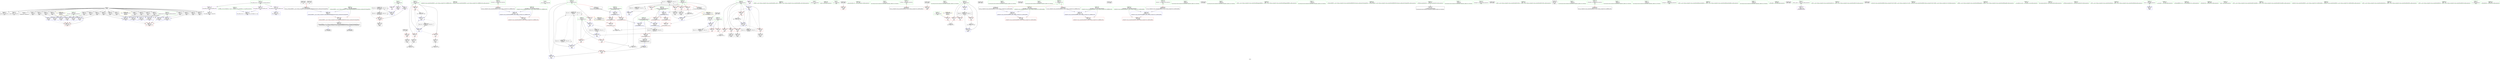 digraph "SVFG" {
	label="SVFG";

	Node0x562f6c498550 [shape=record,color=grey,label="{NodeID: 0\nNullPtr}"];
	Node0x562f6c498550 -> Node0x562f6c4bb5e0[style=solid];
	Node0x562f6c498550 -> Node0x562f6c4bb6e0[style=solid];
	Node0x562f6c498550 -> Node0x562f6c4bb7b0[style=solid];
	Node0x562f6c498550 -> Node0x562f6c4bb880[style=solid];
	Node0x562f6c498550 -> Node0x562f6c4bb950[style=solid];
	Node0x562f6c498550 -> Node0x562f6c4bba20[style=solid];
	Node0x562f6c498550 -> Node0x562f6c4bbaf0[style=solid];
	Node0x562f6c498550 -> Node0x562f6c4bbbc0[style=solid];
	Node0x562f6c498550 -> Node0x562f6c4bbc90[style=solid];
	Node0x562f6c498550 -> Node0x562f6c4bbd60[style=solid];
	Node0x562f6c498550 -> Node0x562f6c4bbe30[style=solid];
	Node0x562f6c498550 -> Node0x562f6c4bbf00[style=solid];
	Node0x562f6c498550 -> Node0x562f6c4bbfd0[style=solid];
	Node0x562f6c498550 -> Node0x562f6c4bc0a0[style=solid];
	Node0x562f6c498550 -> Node0x562f6c4bc170[style=solid];
	Node0x562f6c498550 -> Node0x562f6c4bc240[style=solid];
	Node0x562f6c498550 -> Node0x562f6c4bc310[style=solid];
	Node0x562f6c498550 -> Node0x562f6c4bc3e0[style=solid];
	Node0x562f6c498550 -> Node0x562f6c4bc4b0[style=solid];
	Node0x562f6c498550 -> Node0x562f6c4bc580[style=solid];
	Node0x562f6c498550 -> Node0x562f6c4bc650[style=solid];
	Node0x562f6c498550 -> Node0x562f6c4c0c50[style=solid];
	Node0x562f6c4bca90 [shape=record,color=blue,label="{NodeID: 194\n398\<--397\n__t.addr\<--__t\n_ZSt4moveIRNSt7__cxx1112basic_stringIcSt11char_traitsIcESaIcEEEEONSt16remove_referenceIT_E4typeEOS8_\n}"];
	Node0x562f6c4bca90 -> Node0x562f6c4c0980[style=dashed];
	Node0x562f6c4b9260 [shape=record,color=purple,label="{NodeID: 111\n180\<--8\narrayidx25\<--v\nmain\n}"];
	Node0x562f6c4b9260 -> Node0x562f6c4bfe20[style=solid];
	Node0x562f6c4b7d10 [shape=record,color=green,label="{NodeID: 28\n52\<--53\nexn.slot\<--exn.slot_field_insensitive\nmain\n}"];
	Node0x562f6c4b7d10 -> Node0x562f6c4bed10[style=solid];
	Node0x562f6c4b7d10 -> Node0x562f6c4c14a0[style=solid];
	Node0x562f6c4b7d10 -> Node0x562f6c4c1980[style=solid];
	Node0x562f6c4b7d10 -> Node0x562f6c4c1b20[style=solid];
	Node0x562f6c4b7d10 -> Node0x562f6c4c1cc0[style=solid];
	Node0x562f6c4b7d10 -> Node0x562f6c4c1e60[style=solid];
	Node0x562f6c4b7d10 -> Node0x562f6c4c2000[style=solid];
	Node0x562f6c4bfc80 [shape=record,color=red,label="{NodeID: 139\n135\<--132\n\<--call12\nmain\n}"];
	Node0x562f6c4bfc80 -> Node0x562f6c4b98c0[style=solid];
	Node0x562f6c4ba660 [shape=record,color=green,label="{NodeID: 56\n237\<--238\n_ZStplIcSt11char_traitsIcESaIcEENSt7__cxx1112basic_stringIT_T0_T1_EERKS8_OS8_\<--_ZStplIcSt11char_traitsIcESaIcEENSt7__cxx1112basic_stringIT_T0_T1_EERKS8_OS8__field_insensitive\n}"];
	Node0x562f6c4f7cc0 [shape=record,color=black,label="{NodeID: 416\n375 = PHI(78, )\n2nd arg _ZStplIcSt11char_traitsIcESaIcEENSt7__cxx1112basic_stringIT_T0_T1_EERKS8_OS8_ }"];
	Node0x562f6c4f7cc0 -> Node0x562f6c4bc9c0[style=solid];
	Node0x562f6c4c13d0 [shape=record,color=blue,label="{NodeID: 167\n148\<--150\narrayidx\<--\nmain\n}"];
	Node0x562f6c4c13d0 -> Node0x562f6c4dea40[style=dashed];
	Node0x562f6c4bbf00 [shape=record,color=black,label="{NodeID: 84\n222\<--3\n\<--dummyVal\nmain\n}"];
	Node0x562f6c4bbf00 -> Node0x562f6c4c1cc0[style=solid];
	Node0x562f6c498780 [shape=record,color=green,label="{NodeID: 1\n7\<--1\n__dso_handle\<--dummyObj\nGlob }"];
	Node0x562f6c4e1550 [shape=record,color=yellow,style=double,label="{NodeID: 361\n20V_1 = ENCHI(MR_20V_0)\npts\{65 \}\nFun[_ZSt3minIiERKT_S2_S2_]}"];
	Node0x562f6c4e1550 -> Node0x562f6c4c04a0[style=dashed];
	Node0x562f6c4b9330 [shape=record,color=purple,label="{NodeID: 112\n268\<--12\n\<--.str\nmain\n}"];
	Node0x562f6c4b7de0 [shape=record,color=green,label="{NodeID: 29\n54\<--55\nehselector.slot\<--ehselector.slot_field_insensitive\nmain\n}"];
	Node0x562f6c4b7de0 -> Node0x562f6c4bede0[style=solid];
	Node0x562f6c4b7de0 -> Node0x562f6c4c1570[style=solid];
	Node0x562f6c4b7de0 -> Node0x562f6c4c1a50[style=solid];
	Node0x562f6c4b7de0 -> Node0x562f6c4c1bf0[style=solid];
	Node0x562f6c4b7de0 -> Node0x562f6c4c1d90[style=solid];
	Node0x562f6c4b7de0 -> Node0x562f6c4c1f30[style=solid];
	Node0x562f6c4b7de0 -> Node0x562f6c4c20d0[style=solid];
	Node0x562f6c4bfd50 [shape=record,color=red,label="{NodeID: 140\n144\<--141\n\<--call17\nmain\n}"];
	Node0x562f6c4bfd50 -> Node0x562f6c4c1300[style=solid];
	Node0x562f6c4ba760 [shape=record,color=green,label="{NodeID: 57\n266\<--267\n_ZNKSt7__cxx1112basic_stringIcSt11char_traitsIcESaIcEE5c_strEv\<--_ZNKSt7__cxx1112basic_stringIcSt11char_traitsIcESaIcEE5c_strEv_field_insensitive\n}"];
	Node0x562f6c4c14a0 [shape=record,color=blue,label="{NodeID: 168\n52\<--153\nexn.slot\<--\nmain\n}"];
	Node0x562f6c4c14a0 -> Node0x562f6c4bed10[style=dashed];
	Node0x562f6c4bbfd0 [shape=record,color=black,label="{NodeID: 85\n224\<--3\n\<--dummyVal\nmain\n}"];
	Node0x562f6c4bbfd0 -> Node0x562f6c4c1d90[style=solid];
	Node0x562f6c498810 [shape=record,color=green,label="{NodeID: 2\n11\<--1\n_ZSt3cin\<--dummyObj\nGlob }"];
	Node0x562f6c4b9400 [shape=record,color=purple,label="{NodeID: 113\n417\<--14\nllvm.global_ctors_0\<--llvm.global_ctors\nGlob }"];
	Node0x562f6c4b9400 -> Node0x562f6c4c0a50[style=solid];
	Node0x562f6c4b7eb0 [shape=record,color=green,label="{NodeID: 30\n56\<--57\nn\<--n_field_insensitive\nmain\n}"];
	Node0x562f6c4b7eb0 -> Node0x562f6c4beeb0[style=solid];
	Node0x562f6c4b7eb0 -> Node0x562f6c4bef80[style=solid];
	Node0x562f6c4b7eb0 -> Node0x562f6c4c0ef0[style=solid];
	Node0x562f6c4bfe20 [shape=record,color=red,label="{NodeID: 141\n181\<--180\n\<--arrayidx25\nmain\n}"];
	Node0x562f6c4bfe20 -> Node0x562f6c4b9c00[style=solid];
	Node0x562f6c4ba860 [shape=record,color=green,label="{NodeID: 58\n270\<--271\nprintf\<--printf_field_insensitive\n}"];
	Node0x562f6c4c1570 [shape=record,color=blue,label="{NodeID: 169\n54\<--155\nehselector.slot\<--\nmain\n}"];
	Node0x562f6c4c1570 -> Node0x562f6c4bede0[style=dashed];
	Node0x562f6c4bc0a0 [shape=record,color=black,label="{NodeID: 86\n244\<--3\n\<--dummyVal\nmain\n}"];
	Node0x562f6c499070 [shape=record,color=green,label="{NodeID: 3\n12\<--1\n.str\<--dummyObj\nGlob }"];
	Node0x562f6c4b94d0 [shape=record,color=purple,label="{NodeID: 114\n418\<--14\nllvm.global_ctors_1\<--llvm.global_ctors\nGlob }"];
	Node0x562f6c4b94d0 -> Node0x562f6c4c0b50[style=solid];
	Node0x562f6c4b7f80 [shape=record,color=green,label="{NodeID: 31\n58\<--59\nla\<--la_field_insensitive\nmain\n}"];
	Node0x562f6c4b7f80 -> Node0x562f6c4bf050[style=solid];
	Node0x562f6c4b7f80 -> Node0x562f6c4bf120[style=solid];
	Node0x562f6c4b7f80 -> Node0x562f6c4c0fc0[style=solid];
	Node0x562f6c4b7f80 -> Node0x562f6c4c1710[style=solid];
	Node0x562f6c4bfef0 [shape=record,color=red,label="{NodeID: 142\n187\<--186\n\<--call31\nmain\n}"];
	Node0x562f6c4ba960 [shape=record,color=green,label="{NodeID: 59\n297\<--298\n__gxx_personality_v0\<--__gxx_personality_v0_field_insensitive\n}"];
	Node0x562f6c4c1640 [shape=record,color=blue,label="{NodeID: 170\n64\<--160\ni\<--inc\nmain\n}"];
	Node0x562f6c4c1640 -> Node0x562f6c4de540[style=dashed];
	Node0x562f6c4bc170 [shape=record,color=black,label="{NodeID: 87\n245\<--3\n\<--dummyVal\nmain\n}"];
	Node0x562f6c4bc170 -> Node0x562f6c4c1e60[style=solid];
	Node0x562f6c499100 [shape=record,color=green,label="{NodeID: 4\n15\<--1\n\<--dummyObj\nCan only get source location for instruction, argument, global var or function.}"];
	Node0x562f6c4be910 [shape=record,color=purple,label="{NodeID: 115\n419\<--14\nllvm.global_ctors_2\<--llvm.global_ctors\nGlob }"];
	Node0x562f6c4be910 -> Node0x562f6c4c0c50[style=solid];
	Node0x562f6c4b8050 [shape=record,color=green,label="{NodeID: 32\n60\<--61\nc\<--c_field_insensitive\nmain\n}"];
	Node0x562f6c4b8050 -> Node0x562f6c4bf1f0[style=solid];
	Node0x562f6c4b8050 -> Node0x562f6c4bf2c0[style=solid];
	Node0x562f6c4b8050 -> Node0x562f6c4bf390[style=solid];
	Node0x562f6c4b8050 -> Node0x562f6c4c1090[style=solid];
	Node0x562f6c4b8050 -> Node0x562f6c4c17e0[style=solid];
	Node0x562f6c4f3ce0 [shape=record,color=black,label="{NodeID: 392\n337 = PHI(70, )\n0th arg _ZStplIcSt11char_traitsIcESaIcEENSt7__cxx1112basic_stringIT_T0_T1_EEOS8_RKS8_ }"];
	Node0x562f6c4bffc0 [shape=record,color=red,label="{NodeID: 143\n233\<--232\n\<--call42\nmain\n}"];
	Node0x562f6c4baa60 [shape=record,color=green,label="{NodeID: 60\n314\<--315\nretval\<--retval_field_insensitive\n_ZSt3minIiERKT_S2_S2_\n}"];
	Node0x562f6c4baa60 -> Node0x562f6c4c0090[style=solid];
	Node0x562f6c4baa60 -> Node0x562f6c4c24e0[style=solid];
	Node0x562f6c4baa60 -> Node0x562f6c4c25b0[style=solid];
	Node0x562f6c4c1710 [shape=record,color=blue,label="{NodeID: 171\n58\<--163\nla\<--\nmain\n}"];
	Node0x562f6c4c1710 -> Node0x562f6c4bf050[style=dashed];
	Node0x562f6c4c1710 -> Node0x562f6c4bf120[style=dashed];
	Node0x562f6c4c1710 -> Node0x562f6c4c1710[style=dashed];
	Node0x562f6c4c1710 -> Node0x562f6c4d7150[style=dashed];
	Node0x562f6c4bc240 [shape=record,color=black,label="{NodeID: 88\n247\<--3\n\<--dummyVal\nmain\n}"];
	Node0x562f6c4bc240 -> Node0x562f6c4c1f30[style=solid];
	Node0x562f6c4991c0 [shape=record,color=green,label="{NodeID: 5\n83\<--1\n\<--dummyObj\nCan only get source location for instruction, argument, global var or function.}"];
	Node0x562f6c4d6940 [shape=record,color=yellow,style=double,label="{NodeID: 365\n18V_1 = ENCHI(MR_18V_0)\npts\{63 \}\nFun[_ZSt3minIiERKT_S2_S2_]}"];
	Node0x562f6c4d6940 -> Node0x562f6c4c0570[style=dashed];
	Node0x562f6c4be9d0 [shape=record,color=red,label="{NodeID: 116\n91\<--46\n\<--_\nmain\n}"];
	Node0x562f6c4be9d0 -> Node0x562f6c4c9790[style=solid];
	Node0x562f6c4b8120 [shape=record,color=green,label="{NodeID: 33\n62\<--63\ncur\<--cur_field_insensitive\nmain\n|{|<s3>9}}"];
	Node0x562f6c4b8120 -> Node0x562f6c4bf460[style=solid];
	Node0x562f6c4b8120 -> Node0x562f6c4c1160[style=solid];
	Node0x562f6c4b8120 -> Node0x562f6c4c1300[style=solid];
	Node0x562f6c4b8120:s3 -> Node0x562f6c4f7850[style=solid,color=red];
	Node0x562f6c4f3db0 [shape=record,color=black,label="{NodeID: 393\n269 = PHI()\n}"];
	Node0x562f6c4c0090 [shape=record,color=red,label="{NodeID: 144\n334\<--314\n\<--retval\n_ZSt3minIiERKT_S2_S2_\n}"];
	Node0x562f6c4c0090 -> Node0x562f6c4b8e50[style=solid];
	Node0x562f6c4bab30 [shape=record,color=green,label="{NodeID: 61\n316\<--317\n__a.addr\<--__a.addr_field_insensitive\n_ZSt3minIiERKT_S2_S2_\n}"];
	Node0x562f6c4bab30 -> Node0x562f6c4c0160[style=solid];
	Node0x562f6c4bab30 -> Node0x562f6c4c0230[style=solid];
	Node0x562f6c4bab30 -> Node0x562f6c4c2340[style=solid];
	Node0x562f6c4c17e0 [shape=record,color=blue,label="{NodeID: 172\n60\<--167\nc\<--dec\nmain\n}"];
	Node0x562f6c4c17e0 -> Node0x562f6c4bf1f0[style=dashed];
	Node0x562f6c4c17e0 -> Node0x562f6c4bf2c0[style=dashed];
	Node0x562f6c4c17e0 -> Node0x562f6c4bf390[style=dashed];
	Node0x562f6c4c17e0 -> Node0x562f6c4c17e0[style=dashed];
	Node0x562f6c4c17e0 -> Node0x562f6c4d7240[style=dashed];
	Node0x562f6c4bc310 [shape=record,color=black,label="{NodeID: 89\n250\<--3\n\<--dummyVal\nmain\n}"];
	Node0x562f6c499280 [shape=record,color=green,label="{NodeID: 6\n88\<--1\n\<--dummyObj\nCan only get source location for instruction, argument, global var or function.}"];
	Node0x562f6c4beaa0 [shape=record,color=red,label="{NodeID: 117\n90\<--48\n\<--__\nmain\n}"];
	Node0x562f6c4beaa0 -> Node0x562f6c4c9790[style=solid];
	Node0x562f6c4b81f0 [shape=record,color=green,label="{NodeID: 34\n64\<--65\ni\<--i_field_insensitive\nmain\n|{|<s6>9}}"];
	Node0x562f6c4b81f0 -> Node0x562f6c4bf530[style=solid];
	Node0x562f6c4b81f0 -> Node0x562f6c4bf600[style=solid];
	Node0x562f6c4b81f0 -> Node0x562f6c4bf6d0[style=solid];
	Node0x562f6c4b81f0 -> Node0x562f6c4bf7a0[style=solid];
	Node0x562f6c4b81f0 -> Node0x562f6c4c1230[style=solid];
	Node0x562f6c4b81f0 -> Node0x562f6c4c1640[style=solid];
	Node0x562f6c4b81f0:s6 -> Node0x562f6c4f7960[style=solid,color=red];
	Node0x562f6c4f6350 [shape=record,color=black,label="{NodeID: 394\n84 = PHI()\n}"];
	Node0x562f6c4c0160 [shape=record,color=red,label="{NodeID: 145\n324\<--316\n\<--__a.addr\n_ZSt3minIiERKT_S2_S2_\n}"];
	Node0x562f6c4c0160 -> Node0x562f6c4c0570[style=solid];
	Node0x562f6c4bac00 [shape=record,color=green,label="{NodeID: 62\n318\<--319\n__b.addr\<--__b.addr_field_insensitive\n_ZSt3minIiERKT_S2_S2_\n}"];
	Node0x562f6c4bac00 -> Node0x562f6c4c0300[style=solid];
	Node0x562f6c4bac00 -> Node0x562f6c4c03d0[style=solid];
	Node0x562f6c4bac00 -> Node0x562f6c4c2410[style=solid];
	Node0x562f6c4c18b0 [shape=record,color=blue,label="{NodeID: 173\n68\<--83\ni20\<--\nmain\n}"];
	Node0x562f6c4c18b0 -> Node0x562f6c4bf870[style=dashed];
	Node0x562f6c4c18b0 -> Node0x562f6c4bf940[style=dashed];
	Node0x562f6c4c18b0 -> Node0x562f6c4bfa10[style=dashed];
	Node0x562f6c4c18b0 -> Node0x562f6c4bfae0[style=dashed];
	Node0x562f6c4c18b0 -> Node0x562f6c4bfbb0[style=dashed];
	Node0x562f6c4c18b0 -> Node0x562f6c4c21a0[style=dashed];
	Node0x562f6c4c18b0 -> Node0x562f6c4d8140[style=dashed];
	Node0x562f6c4bc3e0 [shape=record,color=black,label="{NodeID: 90\n251\<--3\n\<--dummyVal\nmain\n}"];
	Node0x562f6c4bc3e0 -> Node0x562f6c4c2000[style=solid];
	Node0x562f6c4981a0 [shape=record,color=green,label="{NodeID: 7\n107\<--1\n\<--dummyObj\nCan only get source location for instruction, argument, global var or function.}"];
	Node0x562f6c4beb70 [shape=record,color=red,label="{NodeID: 118\n264\<--48\n\<--__\nmain\n}"];
	Node0x562f6c4b82c0 [shape=record,color=green,label="{NodeID: 35\n66\<--67\nt\<--t_field_insensitive\nmain\n|{<s0>14|<s1>24}}"];
	Node0x562f6c4b82c0:s0 -> Node0x562f6c4f7500[style=solid,color=red];
	Node0x562f6c4b82c0:s1 -> Node0x562f6c4f7b80[style=solid,color=red];
	Node0x562f6c4f6450 [shape=record,color=black,label="{NodeID: 395\n97 = PHI()\n}"];
	Node0x562f6c4c0230 [shape=record,color=red,label="{NodeID: 146\n331\<--316\n\<--__a.addr\n_ZSt3minIiERKT_S2_S2_\n}"];
	Node0x562f6c4c0230 -> Node0x562f6c4c25b0[style=solid];
	Node0x562f6c4bacd0 [shape=record,color=green,label="{NodeID: 63\n340\<--341\n__lhs.addr\<--__lhs.addr_field_insensitive\n_ZStplIcSt11char_traitsIcESaIcEENSt7__cxx1112basic_stringIT_T0_T1_EEOS8_RKS8_\n}"];
	Node0x562f6c4bacd0 -> Node0x562f6c4c0640[style=solid];
	Node0x562f6c4bacd0 -> Node0x562f6c4c2680[style=solid];
	Node0x562f6c4de040 [shape=record,color=black,label="{NodeID: 340\nMR_18V_5 = PHI(MR_18V_7, MR_18V_4, )\npts\{63 \}\n|{|<s6>9}}"];
	Node0x562f6c4de040 -> Node0x562f6c4bf460[style=dashed];
	Node0x562f6c4de040 -> Node0x562f6c4bfd50[style=dashed];
	Node0x562f6c4de040 -> Node0x562f6c4c1160[style=dashed];
	Node0x562f6c4de040 -> Node0x562f6c4c1300[style=dashed];
	Node0x562f6c4de040 -> Node0x562f6c4d7740[style=dashed];
	Node0x562f6c4de040 -> Node0x562f6c4de040[style=dashed];
	Node0x562f6c4de040:s6 -> Node0x562f6c4d6940[style=dashed,color=red];
	Node0x562f6c4c1980 [shape=record,color=blue,label="{NodeID: 174\n52\<--210\nexn.slot\<--\nmain\n}"];
	Node0x562f6c4c1980 -> Node0x562f6c4bed10[style=dashed];
	Node0x562f6c4bc4b0 [shape=record,color=black,label="{NodeID: 91\n253\<--3\n\<--dummyVal\nmain\n}"];
	Node0x562f6c4bc4b0 -> Node0x562f6c4c20d0[style=solid];
	Node0x562f6c498230 [shape=record,color=green,label="{NodeID: 8\n108\<--1\n\<--dummyObj\nCan only get source location for instruction, argument, global var or function.}"];
	Node0x562f6c4bec40 [shape=record,color=red,label="{NodeID: 119\n275\<--48\n\<--__\nmain\n}"];
	Node0x562f6c4bec40 -> Node0x562f6c4c8d10[style=solid];
	Node0x562f6c4b8390 [shape=record,color=green,label="{NodeID: 36\n68\<--69\ni20\<--i20_field_insensitive\nmain\n}"];
	Node0x562f6c4b8390 -> Node0x562f6c4bf870[style=solid];
	Node0x562f6c4b8390 -> Node0x562f6c4bf940[style=solid];
	Node0x562f6c4b8390 -> Node0x562f6c4bfa10[style=solid];
	Node0x562f6c4b8390 -> Node0x562f6c4bfae0[style=solid];
	Node0x562f6c4b8390 -> Node0x562f6c4bfbb0[style=solid];
	Node0x562f6c4b8390 -> Node0x562f6c4c18b0[style=solid];
	Node0x562f6c4b8390 -> Node0x562f6c4c21a0[style=solid];
	Node0x562f6c4f6550 [shape=record,color=black,label="{NodeID: 396\n26 = PHI()\n}"];
	Node0x562f6c4c0300 [shape=record,color=red,label="{NodeID: 147\n322\<--318\n\<--__b.addr\n_ZSt3minIiERKT_S2_S2_\n}"];
	Node0x562f6c4c0300 -> Node0x562f6c4c04a0[style=solid];
	Node0x562f6c4bada0 [shape=record,color=green,label="{NodeID: 64\n342\<--343\n__rhs.addr\<--__rhs.addr_field_insensitive\n_ZStplIcSt11char_traitsIcESaIcEENSt7__cxx1112basic_stringIT_T0_T1_EEOS8_RKS8_\n}"];
	Node0x562f6c4bada0 -> Node0x562f6c4c0710[style=solid];
	Node0x562f6c4bada0 -> Node0x562f6c4c2750[style=solid];
	Node0x562f6c4de540 [shape=record,color=black,label="{NodeID: 341\nMR_20V_5 = PHI(MR_20V_6, MR_20V_4, )\npts\{65 \}\n|{|<s8>9}}"];
	Node0x562f6c4de540 -> Node0x562f6c4bf530[style=dashed];
	Node0x562f6c4de540 -> Node0x562f6c4bf600[style=dashed];
	Node0x562f6c4de540 -> Node0x562f6c4bf6d0[style=dashed];
	Node0x562f6c4de540 -> Node0x562f6c4bf7a0[style=dashed];
	Node0x562f6c4de540 -> Node0x562f6c4bfd50[style=dashed];
	Node0x562f6c4de540 -> Node0x562f6c4c1230[style=dashed];
	Node0x562f6c4de540 -> Node0x562f6c4c1640[style=dashed];
	Node0x562f6c4de540 -> Node0x562f6c4d7c40[style=dashed];
	Node0x562f6c4de540:s8 -> Node0x562f6c4e1550[style=dashed,color=red];
	Node0x562f6c4c1a50 [shape=record,color=blue,label="{NodeID: 175\n54\<--212\nehselector.slot\<--\nmain\n}"];
	Node0x562f6c4c1a50 -> Node0x562f6c4bede0[style=dashed];
	Node0x562f6c4bc580 [shape=record,color=black,label="{NodeID: 92\n286\<--3\nlpad.val\<--dummyVal\nmain\n}"];
	Node0x562f6c4982f0 [shape=record,color=green,label="{NodeID: 9\n109\<--1\n\<--dummyObj\nCan only get source location for instruction, argument, global var or function.}"];
	Node0x562f6c4bed10 [shape=record,color=red,label="{NodeID: 120\n284\<--52\nexn\<--exn.slot\nmain\n}"];
	Node0x562f6c4b8460 [shape=record,color=green,label="{NodeID: 37\n70\<--71\nref.tmp\<--ref.tmp_field_insensitive\nmain\n|{<s0>14}}"];
	Node0x562f6c4b8460:s0 -> Node0x562f6c4f3ce0[style=solid,color=red];
	Node0x562f6c4f6650 [shape=record,color=black,label="{NodeID: 397\n141 = PHI(311, )\n}"];
	Node0x562f6c4f6650 -> Node0x562f6c4bfd50[style=solid];
	Node0x562f6c4c03d0 [shape=record,color=red,label="{NodeID: 148\n328\<--318\n\<--__b.addr\n_ZSt3minIiERKT_S2_S2_\n}"];
	Node0x562f6c4c03d0 -> Node0x562f6c4c24e0[style=solid];
	Node0x562f6c4bae70 [shape=record,color=green,label="{NodeID: 65\n349\<--350\n_ZNSt7__cxx1112basic_stringIcSt11char_traitsIcESaIcEE6appendERKS4_\<--_ZNSt7__cxx1112basic_stringIcSt11char_traitsIcESaIcEE6appendERKS4__field_insensitive\n}"];
	Node0x562f6c4dea40 [shape=record,color=black,label="{NodeID: 342\nMR_24V_4 = PHI(MR_24V_6, MR_24V_3, )\npts\{100000 \}\n}"];
	Node0x562f6c4dea40 -> Node0x562f6c4bfe20[style=dashed];
	Node0x562f6c4dea40 -> Node0x562f6c4c13d0[style=dashed];
	Node0x562f6c4dea40 -> Node0x562f6c4d8640[style=dashed];
	Node0x562f6c4dea40 -> Node0x562f6c4dea40[style=dashed];
	Node0x562f6c4c1b20 [shape=record,color=blue,label="{NodeID: 176\n52\<--216\nexn.slot\<--\nmain\n}"];
	Node0x562f6c4c1b20 -> Node0x562f6c4bed10[style=dashed];
	Node0x562f6c4bc650 [shape=record,color=black,label="{NodeID: 93\n287\<--3\nlpad.val63\<--dummyVal\nmain\n}"];
	Node0x562f6c4983b0 [shape=record,color=green,label="{NodeID: 10\n115\<--1\n\<--dummyObj\nCan only get source location for instruction, argument, global var or function.}"];
	Node0x562f6c4bede0 [shape=record,color=red,label="{NodeID: 121\n285\<--54\nsel\<--ehselector.slot\nmain\n}"];
	Node0x562f6c4b8530 [shape=record,color=green,label="{NodeID: 38\n72\<--73\nref.tmp27\<--ref.tmp27_field_insensitive\nmain\n|{<s0>14}}"];
	Node0x562f6c4b8530:s0 -> Node0x562f6c4f73c0[style=solid,color=red];
	Node0x562f6c4f6840 [shape=record,color=black,label="{NodeID: 398\n232 = PHI()\n}"];
	Node0x562f6c4f6840 -> Node0x562f6c4bffc0[style=solid];
	Node0x562f6c4d5f40 [shape=record,color=black,label="{NodeID: 315\nMR_6V_3 = PHI(MR_6V_4, MR_6V_2, )\npts\{49 \}\n}"];
	Node0x562f6c4d5f40 -> Node0x562f6c4beaa0[style=dashed];
	Node0x562f6c4d5f40 -> Node0x562f6c4beb70[style=dashed];
	Node0x562f6c4d5f40 -> Node0x562f6c4bec40[style=dashed];
	Node0x562f6c4d5f40 -> Node0x562f6c4c2270[style=dashed];
	Node0x562f6c4c04a0 [shape=record,color=red,label="{NodeID: 149\n323\<--322\n\<--\n_ZSt3minIiERKT_S2_S2_\n}"];
	Node0x562f6c4c04a0 -> Node0x562f6c4c9610[style=solid];
	Node0x562f6c4baf70 [shape=record,color=green,label="{NodeID: 66\n352\<--353\n_ZSt4moveIRNSt7__cxx1112basic_stringIcSt11char_traitsIcESaIcEEEEONSt16remove_referenceIT_E4typeEOS8_\<--_ZSt4moveIRNSt7__cxx1112basic_stringIcSt11char_traitsIcESaIcEEEEONSt16remove_referenceIT_E4typeEOS8__field_insensitive\n}"];
	Node0x562f6c4def40 [shape=record,color=black,label="{NodeID: 343\nMR_28V_3 = PHI(MR_28V_4, MR_28V_2, )\npts\{315 \}\n}"];
	Node0x562f6c4def40 -> Node0x562f6c4c0090[style=dashed];
	Node0x562f6c4c1bf0 [shape=record,color=blue,label="{NodeID: 177\n54\<--218\nehselector.slot\<--\nmain\n}"];
	Node0x562f6c4c1bf0 -> Node0x562f6c4bede0[style=dashed];
	Node0x562f6c4bc720 [shape=record,color=black,label="{NodeID: 94\n27\<--28\n\<--_ZNSt8ios_base4InitD1Ev\nCan only get source location for instruction, argument, global var or function.}"];
	Node0x562f6c4b6d10 [shape=record,color=green,label="{NodeID: 11\n120\<--1\n\<--dummyObj\nCan only get source location for instruction, argument, global var or function.}"];
	Node0x562f6c4beeb0 [shape=record,color=red,label="{NodeID: 122\n112\<--56\n\<--n\nmain\n}"];
	Node0x562f6c4beeb0 -> Node0x562f6c4c0fc0[style=solid];
	Node0x562f6c4b8600 [shape=record,color=green,label="{NodeID: 39\n74\<--75\nref.tmp32\<--ref.tmp32_field_insensitive\nmain\n}"];
	Node0x562f6c4f6910 [shape=record,color=black,label="{NodeID: 399\n239 = PHI()\n}"];
	Node0x562f6c4d6440 [shape=record,color=black,label="{NodeID: 316\nMR_12V_2 = PHI(MR_12V_3, MR_12V_1, )\npts\{57 \}\n}"];
	Node0x562f6c4d6440 -> Node0x562f6c4c0ef0[style=dashed];
	Node0x562f6c4c0570 [shape=record,color=red,label="{NodeID: 150\n325\<--324\n\<--\n_ZSt3minIiERKT_S2_S2_\n}"];
	Node0x562f6c4c0570 -> Node0x562f6c4c9610[style=solid];
	Node0x562f6c4bb070 [shape=record,color=green,label="{NodeID: 67\n355\<--356\n_ZNSt7__cxx1112basic_stringIcSt11char_traitsIcESaIcEEC1EOS4_\<--_ZNSt7__cxx1112basic_stringIcSt11char_traitsIcESaIcEEC1EOS4__field_insensitive\n}"];
	Node0x562f6c4c1cc0 [shape=record,color=blue,label="{NodeID: 178\n52\<--222\nexn.slot\<--\nmain\n}"];
	Node0x562f6c4c1cc0 -> Node0x562f6c4bed10[style=dashed];
	Node0x562f6c4bc820 [shape=record,color=black,label="{NodeID: 95\n43\<--83\nmain_ret\<--\nmain\n}"];
	Node0x562f6c4b6dd0 [shape=record,color=green,label="{NodeID: 12\n150\<--1\n\<--dummyObj\nCan only get source location for instruction, argument, global var or function.}"];
	Node0x562f6c4bef80 [shape=record,color=red,label="{NodeID: 123\n175\<--56\n\<--n\nmain\n}"];
	Node0x562f6c4bef80 -> Node0x562f6c4c9490[style=solid];
	Node0x562f6c4b86d0 [shape=record,color=green,label="{NodeID: 40\n76\<--77\nref.tmp38\<--ref.tmp38_field_insensitive\nmain\n|{<s0>24}}"];
	Node0x562f6c4b86d0:s0 -> Node0x562f6c4f7a70[style=solid,color=red];
	Node0x562f6c4f69e0 [shape=record,color=black,label="{NodeID: 400\n100 = PHI()\n}"];
	Node0x562f6c4f69e0 -> Node0x562f6c4b9650[style=solid];
	Node0x562f6c4d7150 [shape=record,color=black,label="{NodeID: 317\nMR_14V_2 = PHI(MR_14V_4, MR_14V_1, )\npts\{59 \}\n}"];
	Node0x562f6c4d7150 -> Node0x562f6c4c0fc0[style=dashed];
	Node0x562f6c4c0640 [shape=record,color=red,label="{NodeID: 151\n346\<--340\n\<--__lhs.addr\n_ZStplIcSt11char_traitsIcESaIcEENSt7__cxx1112basic_stringIT_T0_T1_EEOS8_RKS8_\n}"];
	Node0x562f6c4bb170 [shape=record,color=green,label="{NodeID: 68\n376\<--377\n__lhs.addr\<--__lhs.addr_field_insensitive\n_ZStplIcSt11char_traitsIcESaIcEENSt7__cxx1112basic_stringIT_T0_T1_EERKS8_OS8_\n}"];
	Node0x562f6c4bb170 -> Node0x562f6c4c07e0[style=solid];
	Node0x562f6c4bb170 -> Node0x562f6c4bc8f0[style=solid];
	Node0x562f6c4c1d90 [shape=record,color=blue,label="{NodeID: 179\n54\<--224\nehselector.slot\<--\nmain\n}"];
	Node0x562f6c4c1d90 -> Node0x562f6c4bede0[style=dashed];
	Node0x562f6c4b9650 [shape=record,color=black,label="{NodeID: 96\n103\<--100\nconv\<--call2\nmain\n}"];
	Node0x562f6c4b9650 -> Node0x562f6c4c0ef0[style=solid];
	Node0x562f6c4b6ed0 [shape=record,color=green,label="{NodeID: 13\n168\<--1\n\<--dummyObj\nCan only get source location for instruction, argument, global var or function.}"];
	Node0x562f6c4bf050 [shape=record,color=red,label="{NodeID: 124\n122\<--58\n\<--la\nmain\n}"];
	Node0x562f6c4bf050 -> Node0x562f6c4c1160[style=solid];
	Node0x562f6c4b87a0 [shape=record,color=green,label="{NodeID: 41\n78\<--79\nref.tmp39\<--ref.tmp39_field_insensitive\nmain\n|{<s0>24}}"];
	Node0x562f6c4b87a0:s0 -> Node0x562f6c4f7cc0[style=solid,color=red];
	Node0x562f6c4f6ab0 [shape=record,color=black,label="{NodeID: 401\n132 = PHI()\n}"];
	Node0x562f6c4f6ab0 -> Node0x562f6c4bfc80[style=solid];
	Node0x562f6c4d7240 [shape=record,color=black,label="{NodeID: 318\nMR_16V_2 = PHI(MR_16V_4, MR_16V_1, )\npts\{61 \}\n}"];
	Node0x562f6c4d7240 -> Node0x562f6c4c1090[style=dashed];
	Node0x562f6c4c0710 [shape=record,color=red,label="{NodeID: 152\n347\<--342\n\<--__rhs.addr\n_ZStplIcSt11char_traitsIcESaIcEENSt7__cxx1112basic_stringIT_T0_T1_EEOS8_RKS8_\n}"];
	Node0x562f6c4bb240 [shape=record,color=green,label="{NodeID: 69\n378\<--379\n__rhs.addr\<--__rhs.addr_field_insensitive\n_ZStplIcSt11char_traitsIcESaIcEENSt7__cxx1112basic_stringIT_T0_T1_EERKS8_OS8_\n}"];
	Node0x562f6c4bb240 -> Node0x562f6c4c08b0[style=solid];
	Node0x562f6c4bb240 -> Node0x562f6c4bc9c0[style=solid];
	Node0x562f6c4c1e60 [shape=record,color=blue,label="{NodeID: 180\n52\<--245\nexn.slot\<--\nmain\n}"];
	Node0x562f6c4c1e60 -> Node0x562f6c4bed10[style=dashed];
	Node0x562f6c4b9720 [shape=record,color=black,label="{NodeID: 97\n118\<--117\nconv4\<--\nmain\n}"];
	Node0x562f6c4b9720 -> Node0x562f6c4c9a90[style=solid];
	Node0x562f6c4b6fd0 [shape=record,color=green,label="{NodeID: 14\n192\<--1\n\<--dummyObj\nCan only get source location for instruction, argument, global var or function.}"];
	Node0x562f6c4bf120 [shape=record,color=red,label="{NodeID: 125\n127\<--58\n\<--la\nmain\n}"];
	Node0x562f6c4bf120 -> Node0x562f6c4c9310[style=solid];
	Node0x562f6c4b8870 [shape=record,color=green,label="{NodeID: 42\n80\<--81\nref.tmp43\<--ref.tmp43_field_insensitive\nmain\n}"];
	Node0x562f6c4f6bb0 [shape=record,color=black,label="{NodeID: 402\n186 = PHI()\n}"];
	Node0x562f6c4f6bb0 -> Node0x562f6c4bfef0[style=solid];
	Node0x562f6c4d7740 [shape=record,color=black,label="{NodeID: 319\nMR_18V_2 = PHI(MR_18V_3, MR_18V_1, )\npts\{63 \}\n}"];
	Node0x562f6c4d7740 -> Node0x562f6c4c1160[style=dashed];
	Node0x562f6c4d7740 -> Node0x562f6c4d7740[style=dashed];
	Node0x562f6c4c07e0 [shape=record,color=red,label="{NodeID: 153\n383\<--376\n\<--__lhs.addr\n_ZStplIcSt11char_traitsIcESaIcEENSt7__cxx1112basic_stringIT_T0_T1_EERKS8_OS8_\n}"];
	Node0x562f6c4bb310 [shape=record,color=green,label="{NodeID: 70\n386\<--387\n_ZNSt7__cxx1112basic_stringIcSt11char_traitsIcESaIcEE6insertEmRKS4_\<--_ZNSt7__cxx1112basic_stringIcSt11char_traitsIcESaIcEE6insertEmRKS4__field_insensitive\n}"];
	Node0x562f6c4c1f30 [shape=record,color=blue,label="{NodeID: 181\n54\<--247\nehselector.slot\<--\nmain\n}"];
	Node0x562f6c4c1f30 -> Node0x562f6c4bede0[style=dashed];
	Node0x562f6c4b97f0 [shape=record,color=black,label="{NodeID: 98\n131\<--130\nconv10\<--\nmain\n}"];
	Node0x562f6c4b70d0 [shape=record,color=green,label="{NodeID: 15\n385\<--1\n\<--dummyObj\nCan only get source location for instruction, argument, global var or function.}"];
	Node0x562f6c4bf1f0 [shape=record,color=red,label="{NodeID: 126\n117\<--60\n\<--c\nmain\n}"];
	Node0x562f6c4bf1f0 -> Node0x562f6c4b9720[style=solid];
	Node0x562f6c4b8940 [shape=record,color=green,label="{NodeID: 43\n85\<--86\n_ZNSirsERi\<--_ZNSirsERi_field_insensitive\n}"];
	Node0x562f6c4f6cb0 [shape=record,color=black,label="{NodeID: 403\n198 = PHI()\n}"];
	Node0x562f6c4d7c40 [shape=record,color=black,label="{NodeID: 320\nMR_20V_2 = PHI(MR_20V_3, MR_20V_1, )\npts\{65 \}\n}"];
	Node0x562f6c4d7c40 -> Node0x562f6c4c1230[style=dashed];
	Node0x562f6c4d7c40 -> Node0x562f6c4d7c40[style=dashed];
	Node0x562f6c4c08b0 [shape=record,color=red,label="{NodeID: 154\n382\<--378\n\<--__rhs.addr\n_ZStplIcSt11char_traitsIcESaIcEENSt7__cxx1112basic_stringIT_T0_T1_EERKS8_OS8_\n}"];
	Node0x562f6c4bb410 [shape=record,color=green,label="{NodeID: 71\n398\<--399\n__t.addr\<--__t.addr_field_insensitive\n_ZSt4moveIRNSt7__cxx1112basic_stringIcSt11char_traitsIcESaIcEEEEONSt16remove_referenceIT_E4typeEOS8_\n}"];
	Node0x562f6c4bb410 -> Node0x562f6c4c0980[style=solid];
	Node0x562f6c4bb410 -> Node0x562f6c4bca90[style=solid];
	Node0x562f6c4c2000 [shape=record,color=blue,label="{NodeID: 182\n52\<--251\nexn.slot\<--\nmain\n}"];
	Node0x562f6c4c2000 -> Node0x562f6c4bed10[style=dashed];
	Node0x562f6c4b98c0 [shape=record,color=black,label="{NodeID: 99\n136\<--135\nconv13\<--\nmain\n}"];
	Node0x562f6c4b98c0 -> Node0x562f6c4c9910[style=solid];
	Node0x562f6c4b71d0 [shape=record,color=green,label="{NodeID: 16\n4\<--6\n_ZStL8__ioinit\<--_ZStL8__ioinit_field_insensitive\nGlob }"];
	Node0x562f6c4b71d0 -> Node0x562f6c4b8ff0[style=solid];
	Node0x562f6c4bf2c0 [shape=record,color=red,label="{NodeID: 127\n137\<--60\n\<--c\nmain\n}"];
	Node0x562f6c4bf2c0 -> Node0x562f6c4b9990[style=solid];
	Node0x562f6c4b8a40 [shape=record,color=green,label="{NodeID: 44\n95\<--96\n_ZNSt7__cxx1112basic_stringIcSt11char_traitsIcESaIcEEC1Ev\<--_ZNSt7__cxx1112basic_stringIcSt11char_traitsIcESaIcEEC1Ev_field_insensitive\n}"];
	Node0x562f6c4f6d80 [shape=record,color=black,label="{NodeID: 404\n265 = PHI()\n}"];
	Node0x562f6c4d8140 [shape=record,color=black,label="{NodeID: 321\nMR_22V_2 = PHI(MR_22V_4, MR_22V_1, )\npts\{69 \}\n}"];
	Node0x562f6c4d8140 -> Node0x562f6c4c18b0[style=dashed];
	Node0x562f6c4c0980 [shape=record,color=red,label="{NodeID: 155\n401\<--398\n\<--__t.addr\n_ZSt4moveIRNSt7__cxx1112basic_stringIcSt11char_traitsIcESaIcEEEEONSt16remove_referenceIT_E4typeEOS8_\n}"];
	Node0x562f6c4c0980 -> Node0x562f6c4b8f20[style=solid];
	Node0x562f6c4bb4e0 [shape=record,color=green,label="{NodeID: 72\n16\<--413\n_GLOBAL__sub_I_sevenkplus_0_1.cpp\<--_GLOBAL__sub_I_sevenkplus_0_1.cpp_field_insensitive\n}"];
	Node0x562f6c4bb4e0 -> Node0x562f6c4c0b50[style=solid];
	Node0x562f6c4c20d0 [shape=record,color=blue,label="{NodeID: 183\n54\<--253\nehselector.slot\<--\nmain\n}"];
	Node0x562f6c4c20d0 -> Node0x562f6c4bede0[style=dashed];
	Node0x562f6c4b9990 [shape=record,color=black,label="{NodeID: 100\n138\<--137\nconv14\<--\nmain\n}"];
	Node0x562f6c4b9990 -> Node0x562f6c4c9910[style=solid];
	Node0x562f6c4b72d0 [shape=record,color=green,label="{NodeID: 17\n8\<--10\nv\<--v_field_insensitive\nGlob }"];
	Node0x562f6c4b72d0 -> Node0x562f6c4b90c0[style=solid];
	Node0x562f6c4b72d0 -> Node0x562f6c4b9190[style=solid];
	Node0x562f6c4b72d0 -> Node0x562f6c4b9260[style=solid];
	Node0x562f6c4bf390 [shape=record,color=red,label="{NodeID: 128\n166\<--60\n\<--c\nmain\n}"];
	Node0x562f6c4bf390 -> Node0x562f6c4c9010[style=solid];
	Node0x562f6c4b8b40 [shape=record,color=green,label="{NodeID: 45\n98\<--99\n_ZStrsIcSt11char_traitsIcESaIcEERSt13basic_istreamIT_T0_ES7_RNSt7__cxx1112basic_stringIS4_S5_T1_EE\<--_ZStrsIcSt11char_traitsIcESaIcEERSt13basic_istreamIT_T0_ES7_RNSt7__cxx1112basic_stringIS4_S5_T1_EE_field_insensitive\n}"];
	Node0x562f6c4f6eb0 [shape=record,color=black,label="{NodeID: 405\n348 = PHI()\n|{<s0>38}}"];
	Node0x562f6c4f6eb0:s0 -> Node0x562f6c4f7640[style=solid,color=red];
	Node0x562f6c4d8640 [shape=record,color=black,label="{NodeID: 322\nMR_24V_2 = PHI(MR_24V_3, MR_24V_1, )\npts\{100000 \}\n}"];
	Node0x562f6c4d8640 -> Node0x562f6c4bfe20[style=dashed];
	Node0x562f6c4d8640 -> Node0x562f6c4d8640[style=dashed];
	Node0x562f6c4d8640 -> Node0x562f6c4dea40[style=dashed];
	Node0x562f6c4c0a50 [shape=record,color=blue,label="{NodeID: 156\n417\<--15\nllvm.global_ctors_0\<--\nGlob }"];
	Node0x562f6c4bb5e0 [shape=record,color=black,label="{NodeID: 73\n2\<--3\ndummyVal\<--dummyVal\n}"];
	Node0x562f6c4e0bb0 [shape=record,color=yellow,style=double,label="{NodeID: 350\n4V_1 = ENCHI(MR_4V_0)\npts\{47 \}\nFun[main]}"];
	Node0x562f6c4e0bb0 -> Node0x562f6c4be9d0[style=dashed];
	Node0x562f6c4c21a0 [shape=record,color=blue,label="{NodeID: 184\n68\<--261\ni20\<--inc53\nmain\n}"];
	Node0x562f6c4c21a0 -> Node0x562f6c4bf870[style=dashed];
	Node0x562f6c4c21a0 -> Node0x562f6c4bf940[style=dashed];
	Node0x562f6c4c21a0 -> Node0x562f6c4bfa10[style=dashed];
	Node0x562f6c4c21a0 -> Node0x562f6c4bfae0[style=dashed];
	Node0x562f6c4c21a0 -> Node0x562f6c4bfbb0[style=dashed];
	Node0x562f6c4c21a0 -> Node0x562f6c4c21a0[style=dashed];
	Node0x562f6c4c21a0 -> Node0x562f6c4d8140[style=dashed];
	Node0x562f6c4b9a60 [shape=record,color=black,label="{NodeID: 101\n147\<--146\nidxprom\<--\nmain\n}"];
	Node0x562f6c4b73d0 [shape=record,color=green,label="{NodeID: 18\n14\<--18\nllvm.global_ctors\<--llvm.global_ctors_field_insensitive\nGlob }"];
	Node0x562f6c4b73d0 -> Node0x562f6c4b9400[style=solid];
	Node0x562f6c4b73d0 -> Node0x562f6c4b94d0[style=solid];
	Node0x562f6c4b73d0 -> Node0x562f6c4be910[style=solid];
	Node0x562f6c4c8d10 [shape=record,color=grey,label="{NodeID: 295\n276 = Binary(275, 88, )\n}"];
	Node0x562f6c4c8d10 -> Node0x562f6c4c2270[style=solid];
	Node0x562f6c4bf460 [shape=record,color=red,label="{NodeID: 129\n163\<--62\n\<--cur\nmain\n}"];
	Node0x562f6c4bf460 -> Node0x562f6c4c1710[style=solid];
	Node0x562f6c4b8c40 [shape=record,color=green,label="{NodeID: 46\n101\<--102\n_ZNKSt7__cxx1112basic_stringIcSt11char_traitsIcESaIcEE6lengthEv\<--_ZNKSt7__cxx1112basic_stringIcSt11char_traitsIcESaIcEE6lengthEv_field_insensitive\n}"];
	Node0x562f6c4f6fb0 [shape=record,color=black,label="{NodeID: 406\n351 = PHI(396, )\n}"];
	Node0x562f6c4c0b50 [shape=record,color=blue,label="{NodeID: 157\n418\<--16\nllvm.global_ctors_1\<--_GLOBAL__sub_I_sevenkplus_0_1.cpp\nGlob }"];
	Node0x562f6c4bb6e0 [shape=record,color=black,label="{NodeID: 74\n152\<--3\n\<--dummyVal\nmain\n}"];
	Node0x562f6c4c2270 [shape=record,color=blue,label="{NodeID: 185\n48\<--276\n__\<--inc61\nmain\n}"];
	Node0x562f6c4c2270 -> Node0x562f6c4d5f40[style=dashed];
	Node0x562f6c4b9b30 [shape=record,color=black,label="{NodeID: 102\n179\<--178\nidxprom24\<--\nmain\n}"];
	Node0x562f6c4b74d0 [shape=record,color=green,label="{NodeID: 19\n19\<--20\n__cxx_global_var_init\<--__cxx_global_var_init_field_insensitive\n}"];
	Node0x562f6c4c8e90 [shape=record,color=grey,label="{NodeID: 296\n160 = Binary(159, 88, )\n}"];
	Node0x562f6c4c8e90 -> Node0x562f6c4c1640[style=solid];
	Node0x562f6c4bf530 [shape=record,color=red,label="{NodeID: 130\n126\<--64\n\<--i\nmain\n}"];
	Node0x562f6c4bf530 -> Node0x562f6c4c9310[style=solid];
	Node0x562f6c4b8d40 [shape=record,color=green,label="{NodeID: 47\n110\<--111\nllvm.memset.p0i8.i64\<--llvm.memset.p0i8.i64_field_insensitive\n}"];
	Node0x562f6c4f7180 [shape=record,color=black,label="{NodeID: 407\n384 = PHI()\n|{<s0>41}}"];
	Node0x562f6c4f7180:s0 -> Node0x562f6c4f7640[style=solid,color=red];
	Node0x562f6c4c0c50 [shape=record,color=blue, style = dotted,label="{NodeID: 158\n419\<--3\nllvm.global_ctors_2\<--dummyVal\nGlob }"];
	Node0x562f6c4bb7b0 [shape=record,color=black,label="{NodeID: 75\n153\<--3\n\<--dummyVal\nmain\n}"];
	Node0x562f6c4bb7b0 -> Node0x562f6c4c14a0[style=solid];
	Node0x562f6c4e0d70 [shape=record,color=yellow,style=double,label="{NodeID: 352\n8V_1 = ENCHI(MR_8V_0)\npts\{53 \}\nFun[main]}"];
	Node0x562f6c4e0d70 -> Node0x562f6c4c14a0[style=dashed];
	Node0x562f6c4e0d70 -> Node0x562f6c4c1980[style=dashed];
	Node0x562f6c4e0d70 -> Node0x562f6c4c1b20[style=dashed];
	Node0x562f6c4e0d70 -> Node0x562f6c4c1cc0[style=dashed];
	Node0x562f6c4e0d70 -> Node0x562f6c4c1e60[style=dashed];
	Node0x562f6c4e0d70 -> Node0x562f6c4c2000[style=dashed];
	Node0x562f6c4c2340 [shape=record,color=blue,label="{NodeID: 186\n316\<--312\n__a.addr\<--__a\n_ZSt3minIiERKT_S2_S2_\n}"];
	Node0x562f6c4c2340 -> Node0x562f6c4c0160[style=dashed];
	Node0x562f6c4c2340 -> Node0x562f6c4c0230[style=dashed];
	Node0x562f6c4b9c00 [shape=record,color=black,label="{NodeID: 103\n182\<--181\ntobool\<--\nmain\n}"];
	Node0x562f6c4b75d0 [shape=record,color=green,label="{NodeID: 20\n23\<--24\n_ZNSt8ios_base4InitC1Ev\<--_ZNSt8ios_base4InitC1Ev_field_insensitive\n}"];
	Node0x562f6c4c9010 [shape=record,color=grey,label="{NodeID: 297\n167 = Binary(166, 168, )\n}"];
	Node0x562f6c4c9010 -> Node0x562f6c4c17e0[style=solid];
	Node0x562f6c4bf600 [shape=record,color=red,label="{NodeID: 131\n130\<--64\n\<--i\nmain\n}"];
	Node0x562f6c4bf600 -> Node0x562f6c4b97f0[style=solid];
	Node0x562f6c4b9e60 [shape=record,color=green,label="{NodeID: 48\n133\<--134\n_ZNSt7__cxx1112basic_stringIcSt11char_traitsIcESaIcEEixEm\<--_ZNSt7__cxx1112basic_stringIcSt11char_traitsIcESaIcEEixEm_field_insensitive\n}"];
	Node0x562f6c4f7250 [shape=record,color=black,label="{NodeID: 408\n388 = PHI(396, )\n}"];
	Node0x562f6c4c0d50 [shape=record,color=blue,label="{NodeID: 159\n44\<--83\nretval\<--\nmain\n}"];
	Node0x562f6c4bb880 [shape=record,color=black,label="{NodeID: 76\n155\<--3\n\<--dummyVal\nmain\n}"];
	Node0x562f6c4bb880 -> Node0x562f6c4c1570[style=solid];
	Node0x562f6c4e0e50 [shape=record,color=yellow,style=double,label="{NodeID: 353\n10V_1 = ENCHI(MR_10V_0)\npts\{55 \}\nFun[main]}"];
	Node0x562f6c4e0e50 -> Node0x562f6c4c1570[style=dashed];
	Node0x562f6c4e0e50 -> Node0x562f6c4c1a50[style=dashed];
	Node0x562f6c4e0e50 -> Node0x562f6c4c1bf0[style=dashed];
	Node0x562f6c4e0e50 -> Node0x562f6c4c1d90[style=dashed];
	Node0x562f6c4e0e50 -> Node0x562f6c4c1f30[style=dashed];
	Node0x562f6c4e0e50 -> Node0x562f6c4c20d0[style=dashed];
	Node0x562f6c4c2410 [shape=record,color=blue,label="{NodeID: 187\n318\<--313\n__b.addr\<--__b\n_ZSt3minIiERKT_S2_S2_\n}"];
	Node0x562f6c4c2410 -> Node0x562f6c4c0300[style=dashed];
	Node0x562f6c4c2410 -> Node0x562f6c4c03d0[style=dashed];
	Node0x562f6c4b9cd0 [shape=record,color=black,label="{NodeID: 104\n185\<--184\nconv28\<--\nmain\n}"];
	Node0x562f6c4b76d0 [shape=record,color=green,label="{NodeID: 21\n29\<--30\n__cxa_atexit\<--__cxa_atexit_field_insensitive\n}"];
	Node0x562f6c4c9190 [shape=record,color=grey,label="{NodeID: 298\n261 = Binary(260, 88, )\n}"];
	Node0x562f6c4c9190 -> Node0x562f6c4c21a0[style=solid];
	Node0x562f6c4bf6d0 [shape=record,color=red,label="{NodeID: 132\n146\<--64\n\<--i\nmain\n}"];
	Node0x562f6c4bf6d0 -> Node0x562f6c4b9a60[style=solid];
	Node0x562f6c4b9f60 [shape=record,color=green,label="{NodeID: 49\n142\<--143\n_ZSt3minIiERKT_S2_S2_\<--_ZSt3minIiERKT_S2_S2__field_insensitive\n}"];
	Node0x562f6c4f73c0 [shape=record,color=black,label="{NodeID: 409\n338 = PHI(72, )\n1st arg _ZStplIcSt11char_traitsIcESaIcEENSt7__cxx1112basic_stringIT_T0_T1_EEOS8_RKS8_ }"];
	Node0x562f6c4f73c0 -> Node0x562f6c4c2680[style=solid];
	Node0x562f6c4c0e20 [shape=record,color=blue,label="{NodeID: 160\n48\<--88\n__\<--\nmain\n}"];
	Node0x562f6c4c0e20 -> Node0x562f6c4d5f40[style=dashed];
	Node0x562f6c4bb950 [shape=record,color=black,label="{NodeID: 77\n209\<--3\n\<--dummyVal\nmain\n}"];
	Node0x562f6c4c24e0 [shape=record,color=blue,label="{NodeID: 188\n314\<--328\nretval\<--\n_ZSt3minIiERKT_S2_S2_\n}"];
	Node0x562f6c4c24e0 -> Node0x562f6c4def40[style=dashed];
	Node0x562f6c4b9da0 [shape=record,color=black,label="{NodeID: 105\n231\<--230\nconv40\<--\nmain\n}"];
	Node0x562f6c4b77d0 [shape=record,color=green,label="{NodeID: 22\n28\<--34\n_ZNSt8ios_base4InitD1Ev\<--_ZNSt8ios_base4InitD1Ev_field_insensitive\n}"];
	Node0x562f6c4b77d0 -> Node0x562f6c4bc720[style=solid];
	Node0x562f6c4c9310 [shape=record,color=grey,label="{NodeID: 299\n128 = cmp(126, 127, )\n}"];
	Node0x562f6c4bf7a0 [shape=record,color=red,label="{NodeID: 133\n159\<--64\n\<--i\nmain\n}"];
	Node0x562f6c4bf7a0 -> Node0x562f6c4c8e90[style=solid];
	Node0x562f6c4ba060 [shape=record,color=green,label="{NodeID: 50\n189\<--190\n_ZNSaIcEC1Ev\<--_ZNSaIcEC1Ev_field_insensitive\n}"];
	Node0x562f6c4f7500 [shape=record,color=black,label="{NodeID: 410\n339 = PHI(66, )\n2nd arg _ZStplIcSt11char_traitsIcESaIcEENSt7__cxx1112basic_stringIT_T0_T1_EEOS8_RKS8_ }"];
	Node0x562f6c4f7500 -> Node0x562f6c4c2750[style=solid];
	Node0x562f6c4c0ef0 [shape=record,color=blue,label="{NodeID: 161\n56\<--103\nn\<--conv\nmain\n}"];
	Node0x562f6c4c0ef0 -> Node0x562f6c4beeb0[style=dashed];
	Node0x562f6c4c0ef0 -> Node0x562f6c4bef80[style=dashed];
	Node0x562f6c4c0ef0 -> Node0x562f6c4d6440[style=dashed];
	Node0x562f6c4bba20 [shape=record,color=black,label="{NodeID: 78\n210\<--3\n\<--dummyVal\nmain\n}"];
	Node0x562f6c4bba20 -> Node0x562f6c4c1980[style=solid];
	Node0x562f6c4c25b0 [shape=record,color=blue,label="{NodeID: 189\n314\<--331\nretval\<--\n_ZSt3minIiERKT_S2_S2_\n}"];
	Node0x562f6c4c25b0 -> Node0x562f6c4def40[style=dashed];
	Node0x562f6c4b8e50 [shape=record,color=black,label="{NodeID: 106\n311\<--334\n_ZSt3minIiERKT_S2_S2__ret\<--\n_ZSt3minIiERKT_S2_S2_\n|{<s0>9}}"];
	Node0x562f6c4b8e50:s0 -> Node0x562f6c4f6650[style=solid,color=blue];
	Node0x562f6c4b78d0 [shape=record,color=green,label="{NodeID: 23\n41\<--42\nmain\<--main_field_insensitive\n}"];
	Node0x562f6c4c9490 [shape=record,color=grey,label="{NodeID: 300\n176 = cmp(174, 175, )\n}"];
	Node0x562f6c4bf870 [shape=record,color=red,label="{NodeID: 134\n174\<--68\n\<--i20\nmain\n}"];
	Node0x562f6c4bf870 -> Node0x562f6c4c9490[style=solid];
	Node0x562f6c4ba160 [shape=record,color=green,label="{NodeID: 51\n193\<--194\n_ZNSt7__cxx1112basic_stringIcSt11char_traitsIcESaIcEEC1EmcRKS3_\<--_ZNSt7__cxx1112basic_stringIcSt11char_traitsIcESaIcEEC1EmcRKS3__field_insensitive\n}"];
	Node0x562f6c4f7640 [shape=record,color=black,label="{NodeID: 411\n397 = PHI(348, 384, )\n0th arg _ZSt4moveIRNSt7__cxx1112basic_stringIcSt11char_traitsIcESaIcEEEEONSt16remove_referenceIT_E4typeEOS8_ }"];
	Node0x562f6c4f7640 -> Node0x562f6c4bca90[style=solid];
	Node0x562f6c4c0fc0 [shape=record,color=blue,label="{NodeID: 162\n58\<--112\nla\<--\nmain\n}"];
	Node0x562f6c4c0fc0 -> Node0x562f6c4bf050[style=dashed];
	Node0x562f6c4c0fc0 -> Node0x562f6c4bf120[style=dashed];
	Node0x562f6c4c0fc0 -> Node0x562f6c4c1710[style=dashed];
	Node0x562f6c4c0fc0 -> Node0x562f6c4d7150[style=dashed];
	Node0x562f6c4bbaf0 [shape=record,color=black,label="{NodeID: 79\n212\<--3\n\<--dummyVal\nmain\n}"];
	Node0x562f6c4bbaf0 -> Node0x562f6c4c1a50[style=solid];
	Node0x562f6c4c2680 [shape=record,color=blue,label="{NodeID: 190\n340\<--338\n__lhs.addr\<--__lhs\n_ZStplIcSt11char_traitsIcESaIcEENSt7__cxx1112basic_stringIT_T0_T1_EEOS8_RKS8_\n}"];
	Node0x562f6c4c2680 -> Node0x562f6c4c0640[style=dashed];
	Node0x562f6c4b8f20 [shape=record,color=black,label="{NodeID: 107\n396\<--401\n_ZSt4moveIRNSt7__cxx1112basic_stringIcSt11char_traitsIcESaIcEEEEONSt16remove_referenceIT_E4typeEOS8__ret\<--\n_ZSt4moveIRNSt7__cxx1112basic_stringIcSt11char_traitsIcESaIcEEEEONSt16remove_referenceIT_E4typeEOS8_\n|{<s0>38|<s1>41}}"];
	Node0x562f6c4b8f20:s0 -> Node0x562f6c4f6fb0[style=solid,color=blue];
	Node0x562f6c4b8f20:s1 -> Node0x562f6c4f7250[style=solid,color=blue];
	Node0x562f6c4b79d0 [shape=record,color=green,label="{NodeID: 24\n44\<--45\nretval\<--retval_field_insensitive\nmain\n}"];
	Node0x562f6c4b79d0 -> Node0x562f6c4c0d50[style=solid];
	Node0x562f6c4c9610 [shape=record,color=grey,label="{NodeID: 301\n326 = cmp(323, 325, )\n}"];
	Node0x562f6c4bf940 [shape=record,color=red,label="{NodeID: 135\n178\<--68\n\<--i20\nmain\n}"];
	Node0x562f6c4bf940 -> Node0x562f6c4b9b30[style=solid];
	Node0x562f6c4ba260 [shape=record,color=green,label="{NodeID: 52\n196\<--197\n_ZStplIcSt11char_traitsIcESaIcEENSt7__cxx1112basic_stringIT_T0_T1_EEOS8_RKS8_\<--_ZStplIcSt11char_traitsIcESaIcEENSt7__cxx1112basic_stringIT_T0_T1_EEOS8_RKS8__field_insensitive\n}"];
	Node0x562f6c4f7850 [shape=record,color=black,label="{NodeID: 412\n312 = PHI(62, )\n0th arg _ZSt3minIiERKT_S2_S2_ }"];
	Node0x562f6c4f7850 -> Node0x562f6c4c2340[style=solid];
	Node0x562f6c4c1090 [shape=record,color=blue,label="{NodeID: 163\n60\<--115\nc\<--\nmain\n}"];
	Node0x562f6c4c1090 -> Node0x562f6c4bf1f0[style=dashed];
	Node0x562f6c4c1090 -> Node0x562f6c4bf2c0[style=dashed];
	Node0x562f6c4c1090 -> Node0x562f6c4bf390[style=dashed];
	Node0x562f6c4c1090 -> Node0x562f6c4c17e0[style=dashed];
	Node0x562f6c4c1090 -> Node0x562f6c4d7240[style=dashed];
	Node0x562f6c4bbbc0 [shape=record,color=black,label="{NodeID: 80\n215\<--3\n\<--dummyVal\nmain\n}"];
	Node0x562f6c4c2750 [shape=record,color=blue,label="{NodeID: 191\n342\<--339\n__rhs.addr\<--__rhs\n_ZStplIcSt11char_traitsIcESaIcEENSt7__cxx1112basic_stringIT_T0_T1_EEOS8_RKS8_\n}"];
	Node0x562f6c4c2750 -> Node0x562f6c4c0710[style=dashed];
	Node0x562f6c4b8ff0 [shape=record,color=purple,label="{NodeID: 108\n25\<--4\n\<--_ZStL8__ioinit\n__cxx_global_var_init\n}"];
	Node0x562f6c4b7aa0 [shape=record,color=green,label="{NodeID: 25\n46\<--47\n_\<--__field_insensitive\nmain\n}"];
	Node0x562f6c4b7aa0 -> Node0x562f6c4be9d0[style=solid];
	Node0x562f6c4c9790 [shape=record,color=grey,label="{NodeID: 302\n92 = cmp(90, 91, )\n}"];
	Node0x562f6c4bfa10 [shape=record,color=red,label="{NodeID: 136\n184\<--68\n\<--i20\nmain\n}"];
	Node0x562f6c4bfa10 -> Node0x562f6c4b9cd0[style=solid];
	Node0x562f6c4ba360 [shape=record,color=green,label="{NodeID: 53\n199\<--200\n_ZNSt7__cxx1112basic_stringIcSt11char_traitsIcESaIcEEaSEOS4_\<--_ZNSt7__cxx1112basic_stringIcSt11char_traitsIcESaIcEEaSEOS4__field_insensitive\n}"];
	Node0x562f6c4f7960 [shape=record,color=black,label="{NodeID: 413\n313 = PHI(64, )\n1st arg _ZSt3minIiERKT_S2_S2_ }"];
	Node0x562f6c4f7960 -> Node0x562f6c4c2410[style=solid];
	Node0x562f6c4c1160 [shape=record,color=blue,label="{NodeID: 164\n62\<--122\ncur\<--\nmain\n}"];
	Node0x562f6c4c1160 -> Node0x562f6c4de040[style=dashed];
	Node0x562f6c4bbc90 [shape=record,color=black,label="{NodeID: 81\n216\<--3\n\<--dummyVal\nmain\n}"];
	Node0x562f6c4bbc90 -> Node0x562f6c4c1b20[style=solid];
	Node0x562f6c4bc8f0 [shape=record,color=blue,label="{NodeID: 192\n376\<--374\n__lhs.addr\<--__lhs\n_ZStplIcSt11char_traitsIcESaIcEENSt7__cxx1112basic_stringIT_T0_T1_EERKS8_OS8_\n}"];
	Node0x562f6c4bc8f0 -> Node0x562f6c4c07e0[style=dashed];
	Node0x562f6c4b90c0 [shape=record,color=purple,label="{NodeID: 109\n105\<--8\n\<--v\nmain\n}"];
	Node0x562f6c4b7b70 [shape=record,color=green,label="{NodeID: 26\n48\<--49\n__\<--___field_insensitive\nmain\n}"];
	Node0x562f6c4b7b70 -> Node0x562f6c4beaa0[style=solid];
	Node0x562f6c4b7b70 -> Node0x562f6c4beb70[style=solid];
	Node0x562f6c4b7b70 -> Node0x562f6c4bec40[style=solid];
	Node0x562f6c4b7b70 -> Node0x562f6c4c0e20[style=solid];
	Node0x562f6c4b7b70 -> Node0x562f6c4c2270[style=solid];
	Node0x562f6c4c9910 [shape=record,color=grey,label="{NodeID: 303\n139 = cmp(136, 138, )\n}"];
	Node0x562f6c4bfae0 [shape=record,color=red,label="{NodeID: 137\n230\<--68\n\<--i20\nmain\n}"];
	Node0x562f6c4bfae0 -> Node0x562f6c4b9da0[style=solid];
	Node0x562f6c4ba460 [shape=record,color=green,label="{NodeID: 54\n202\<--203\n_ZNSt7__cxx1112basic_stringIcSt11char_traitsIcESaIcEED1Ev\<--_ZNSt7__cxx1112basic_stringIcSt11char_traitsIcESaIcEED1Ev_field_insensitive\n}"];
	Node0x562f6c4f7a70 [shape=record,color=black,label="{NodeID: 414\n373 = PHI(76, )\n0th arg _ZStplIcSt11char_traitsIcESaIcEENSt7__cxx1112basic_stringIT_T0_T1_EERKS8_OS8_ }"];
	Node0x562f6c4c1230 [shape=record,color=blue,label="{NodeID: 165\n64\<--83\ni\<--\nmain\n}"];
	Node0x562f6c4c1230 -> Node0x562f6c4de540[style=dashed];
	Node0x562f6c4bbd60 [shape=record,color=black,label="{NodeID: 82\n218\<--3\n\<--dummyVal\nmain\n}"];
	Node0x562f6c4bbd60 -> Node0x562f6c4c1bf0[style=solid];
	Node0x562f6c4bc9c0 [shape=record,color=blue,label="{NodeID: 193\n378\<--375\n__rhs.addr\<--__rhs\n_ZStplIcSt11char_traitsIcESaIcEENSt7__cxx1112basic_stringIT_T0_T1_EERKS8_OS8_\n}"];
	Node0x562f6c4bc9c0 -> Node0x562f6c4c08b0[style=dashed];
	Node0x562f6c4b9190 [shape=record,color=purple,label="{NodeID: 110\n148\<--8\narrayidx\<--v\nmain\n}"];
	Node0x562f6c4b9190 -> Node0x562f6c4c13d0[style=solid];
	Node0x562f6c4b7c40 [shape=record,color=green,label="{NodeID: 27\n50\<--51\ns\<--s_field_insensitive\nmain\n}"];
	Node0x562f6c4c9a90 [shape=record,color=grey,label="{NodeID: 304\n119 = cmp(118, 120, )\n}"];
	Node0x562f6c4bfbb0 [shape=record,color=red,label="{NodeID: 138\n260\<--68\n\<--i20\nmain\n}"];
	Node0x562f6c4bfbb0 -> Node0x562f6c4c9190[style=solid];
	Node0x562f6c4ba560 [shape=record,color=green,label="{NodeID: 55\n206\<--207\n_ZNSaIcED1Ev\<--_ZNSaIcED1Ev_field_insensitive\n}"];
	Node0x562f6c4f7b80 [shape=record,color=black,label="{NodeID: 415\n374 = PHI(66, )\n1st arg _ZStplIcSt11char_traitsIcESaIcEENSt7__cxx1112basic_stringIT_T0_T1_EERKS8_OS8_ }"];
	Node0x562f6c4f7b80 -> Node0x562f6c4bc8f0[style=solid];
	Node0x562f6c4c1300 [shape=record,color=blue,label="{NodeID: 166\n62\<--144\ncur\<--\nmain\n}"];
	Node0x562f6c4c1300 -> Node0x562f6c4de040[style=dashed];
	Node0x562f6c4bbe30 [shape=record,color=black,label="{NodeID: 83\n221\<--3\n\<--dummyVal\nmain\n}"];
}
